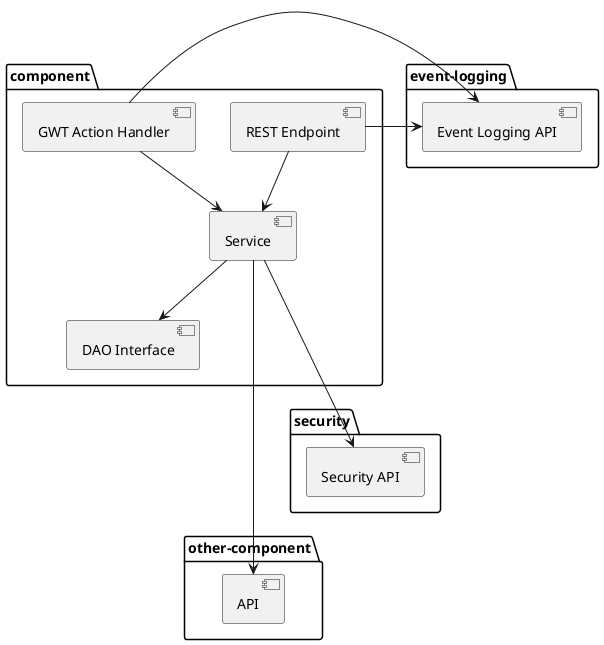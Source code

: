 @startuml

package "component" {
[REST Endpoint]
[GWT Action Handler]
[Service]
[DAO Interface]
}

package "other-component" {
[API]
}

package "security" {
[Security API]
}

package "event-logging" {
[Event Logging API]
}

[Service] ----> [API]
[REST Endpoint] --> [Service]
[REST Endpoint] -> [Event Logging API]
[GWT Action Handler] --> [Service]
[GWT Action Handler] -> [Event Logging API]
[Service] ---> [Security API]
[Service] --> [DAO Interface]

@enduml